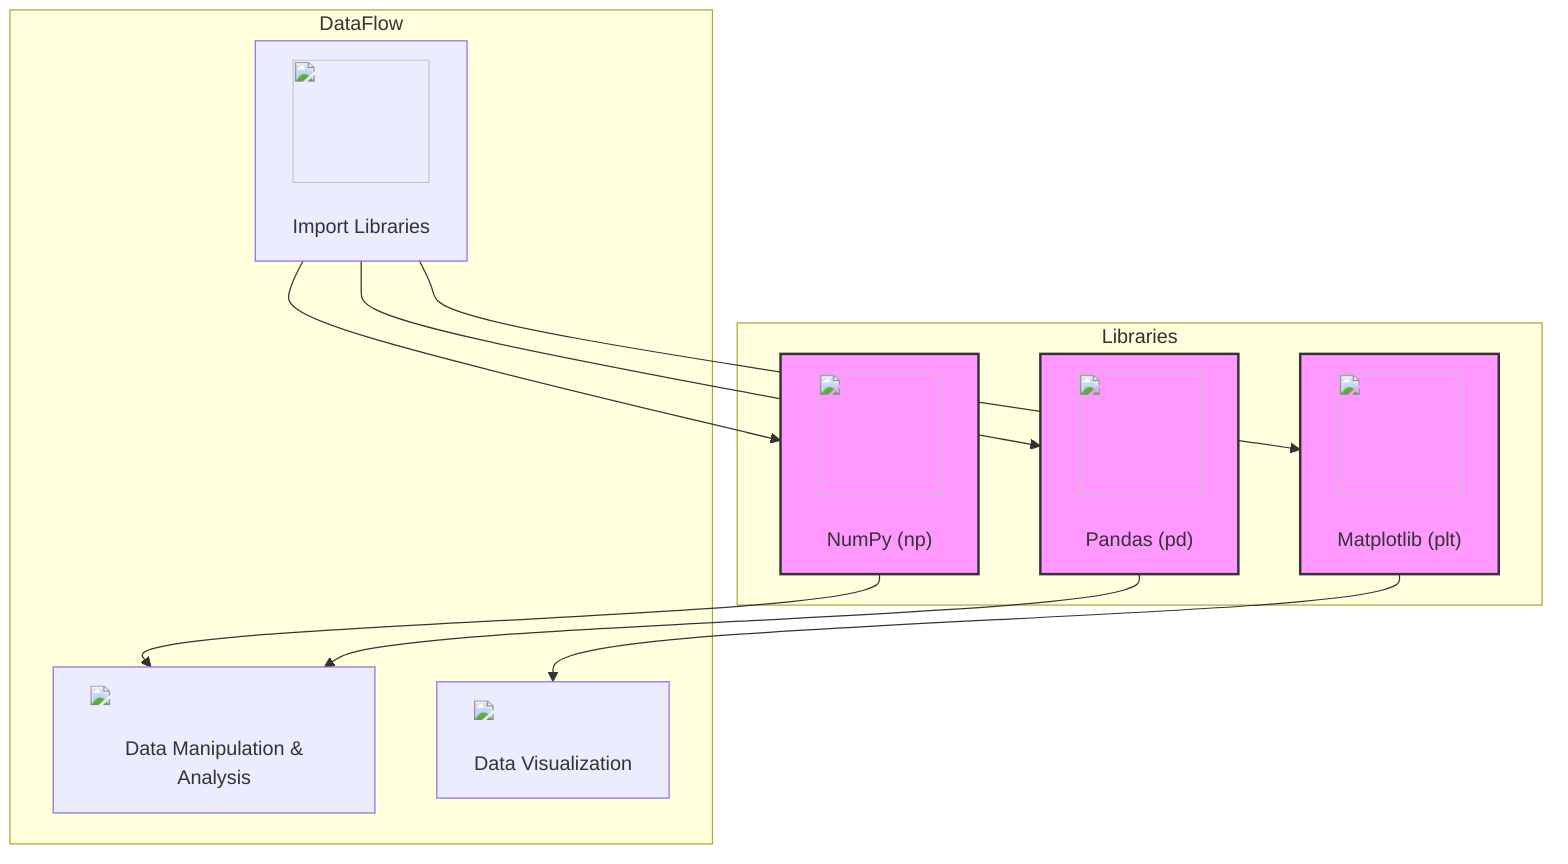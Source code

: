 flowchart TD
    subgraph Libraries
        A["<img src='path/to/icon.svg' width=100 height=100/> <br/> Matplotlib (plt)"]:::library
        B["<img src='path/to/icon.svg' width=100 height=100/> <br/> NumPy (np)"]:::library
        C["<img src='path/to/icon.svg' width=100 height=100/> <br/> Pandas (pd)"]:::library
    end

    classDef library fill:#f9f,stroke:#333,stroke-width:2px;

    subgraph DataFlow
        direction TB
        D["<img src='icons/column_split.svg' width=100 height=100/> <br/> Import Libraries"]

        E["<img src='dummy_plots/scatter_plot_template.svg' /> <br/> Data Manipulation & Analysis"]

        F["<img src='dummy_plots/scatter_plot_template.svg' /> <br/> Data Visualization"]

        D --> A
        D --> B
        D --> C

        B --> E
        C --> E
        A --> F
    end